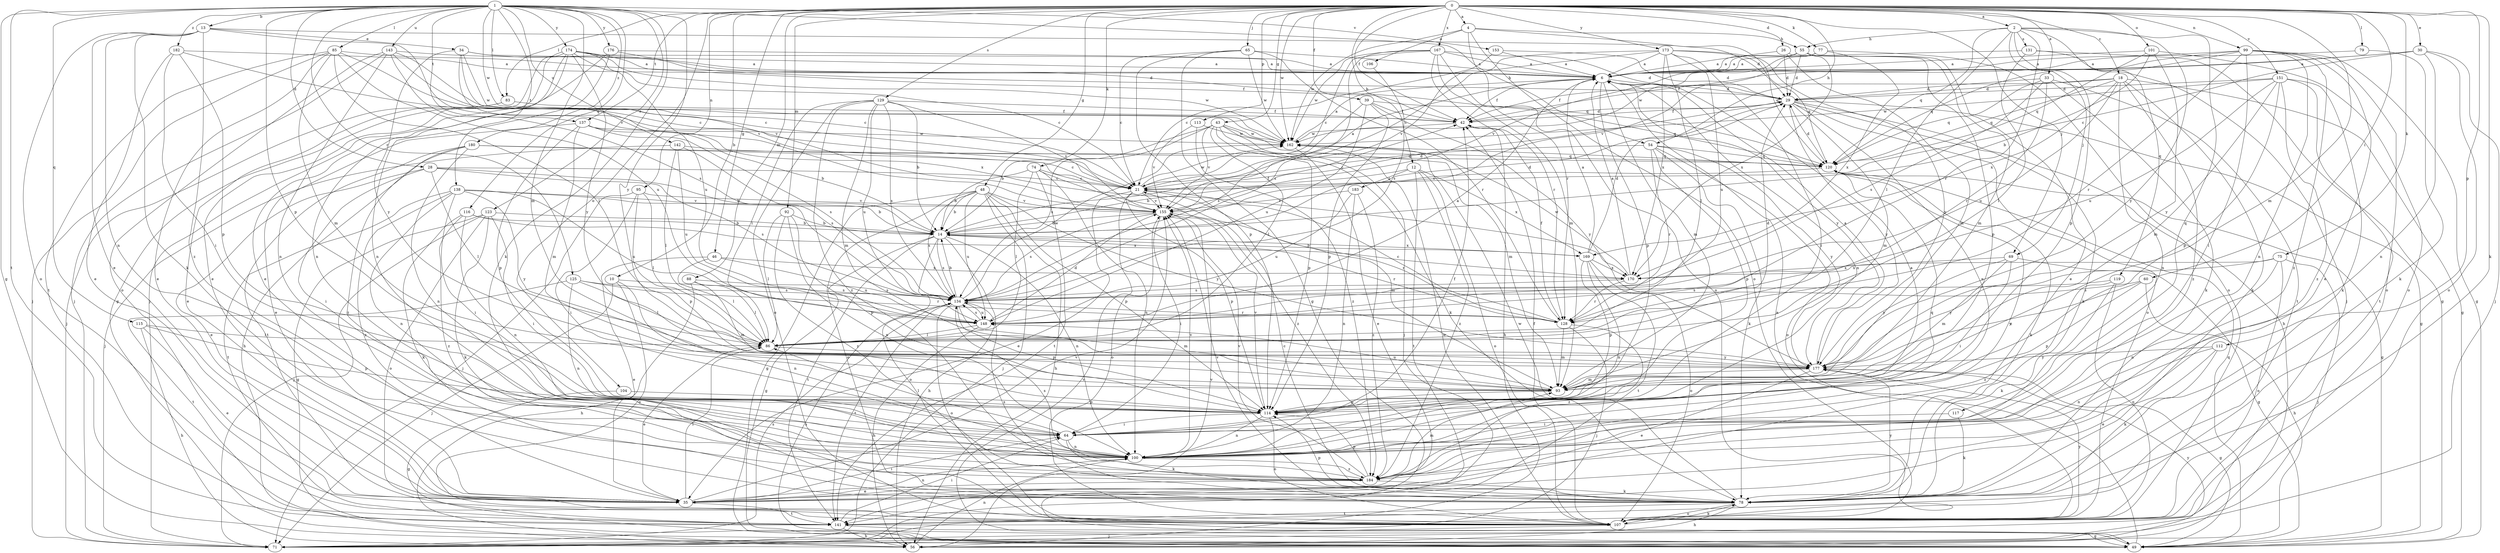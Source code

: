 strict digraph  {
0;
1;
2;
4;
6;
10;
12;
13;
14;
18;
21;
26;
28;
29;
30;
33;
34;
35;
39;
42;
43;
46;
48;
49;
54;
55;
56;
60;
64;
65;
69;
71;
74;
75;
77;
78;
79;
83;
85;
86;
88;
92;
93;
95;
99;
100;
101;
104;
106;
107;
112;
113;
114;
115;
116;
117;
119;
120;
123;
125;
128;
129;
131;
134;
137;
138;
141;
142;
143;
148;
151;
153;
155;
162;
167;
169;
170;
173;
174;
176;
177;
180;
182;
183;
184;
0 -> 2  [label=a];
0 -> 4  [label=a];
0 -> 10  [label=b];
0 -> 12  [label=b];
0 -> 18  [label=c];
0 -> 26  [label=d];
0 -> 30  [label=e];
0 -> 33  [label=e];
0 -> 39  [label=f];
0 -> 42  [label=f];
0 -> 43  [label=g];
0 -> 46  [label=g];
0 -> 48  [label=g];
0 -> 54  [label=h];
0 -> 60  [label=i];
0 -> 65  [label=j];
0 -> 69  [label=j];
0 -> 74  [label=k];
0 -> 75  [label=k];
0 -> 77  [label=k];
0 -> 78  [label=k];
0 -> 79  [label=l];
0 -> 83  [label=l];
0 -> 88  [label=m];
0 -> 92  [label=m];
0 -> 93  [label=m];
0 -> 95  [label=n];
0 -> 99  [label=n];
0 -> 101  [label=o];
0 -> 104  [label=o];
0 -> 112  [label=p];
0 -> 113  [label=p];
0 -> 129  [label=s];
0 -> 137  [label=t];
0 -> 151  [label=v];
0 -> 162  [label=w];
0 -> 167  [label=x];
0 -> 173  [label=y];
1 -> 13  [label=b];
1 -> 28  [label=d];
1 -> 49  [label=g];
1 -> 54  [label=h];
1 -> 78  [label=k];
1 -> 83  [label=l];
1 -> 85  [label=l];
1 -> 93  [label=m];
1 -> 114  [label=p];
1 -> 115  [label=q];
1 -> 116  [label=q];
1 -> 123  [label=r];
1 -> 125  [label=r];
1 -> 137  [label=t];
1 -> 138  [label=t];
1 -> 141  [label=t];
1 -> 142  [label=u];
1 -> 143  [label=u];
1 -> 153  [label=v];
1 -> 162  [label=w];
1 -> 174  [label=y];
1 -> 176  [label=y];
1 -> 177  [label=y];
1 -> 180  [label=z];
1 -> 182  [label=z];
2 -> 55  [label=h];
2 -> 69  [label=j];
2 -> 86  [label=l];
2 -> 114  [label=p];
2 -> 117  [label=q];
2 -> 119  [label=q];
2 -> 120  [label=q];
2 -> 128  [label=r];
2 -> 131  [label=s];
2 -> 177  [label=y];
4 -> 55  [label=h];
4 -> 106  [label=o];
4 -> 107  [label=o];
4 -> 120  [label=q];
4 -> 128  [label=r];
4 -> 162  [label=w];
6 -> 29  [label=d];
6 -> 42  [label=f];
6 -> 93  [label=m];
6 -> 100  [label=n];
6 -> 114  [label=p];
6 -> 177  [label=y];
10 -> 71  [label=j];
10 -> 100  [label=n];
10 -> 107  [label=o];
10 -> 134  [label=s];
12 -> 14  [label=b];
12 -> 107  [label=o];
12 -> 141  [label=t];
12 -> 169  [label=x];
12 -> 183  [label=z];
12 -> 184  [label=z];
13 -> 29  [label=d];
13 -> 34  [label=e];
13 -> 35  [label=e];
13 -> 78  [label=k];
13 -> 100  [label=n];
13 -> 107  [label=o];
13 -> 155  [label=v];
13 -> 184  [label=z];
14 -> 29  [label=d];
14 -> 42  [label=f];
14 -> 49  [label=g];
14 -> 56  [label=h];
14 -> 100  [label=n];
14 -> 107  [label=o];
14 -> 128  [label=r];
14 -> 134  [label=s];
14 -> 141  [label=t];
14 -> 169  [label=x];
18 -> 29  [label=d];
18 -> 42  [label=f];
18 -> 49  [label=g];
18 -> 78  [label=k];
18 -> 100  [label=n];
18 -> 120  [label=q];
18 -> 148  [label=u];
18 -> 169  [label=x];
18 -> 184  [label=z];
21 -> 6  [label=a];
21 -> 35  [label=e];
21 -> 93  [label=m];
21 -> 107  [label=o];
21 -> 114  [label=p];
21 -> 155  [label=v];
21 -> 162  [label=w];
26 -> 6  [label=a];
26 -> 29  [label=d];
26 -> 93  [label=m];
26 -> 114  [label=p];
28 -> 14  [label=b];
28 -> 21  [label=c];
28 -> 35  [label=e];
28 -> 64  [label=i];
28 -> 86  [label=l];
28 -> 134  [label=s];
29 -> 42  [label=f];
29 -> 49  [label=g];
29 -> 56  [label=h];
29 -> 78  [label=k];
29 -> 93  [label=m];
29 -> 100  [label=n];
29 -> 107  [label=o];
29 -> 177  [label=y];
30 -> 6  [label=a];
30 -> 21  [label=c];
30 -> 42  [label=f];
30 -> 71  [label=j];
30 -> 100  [label=n];
30 -> 107  [label=o];
33 -> 29  [label=d];
33 -> 78  [label=k];
33 -> 120  [label=q];
33 -> 128  [label=r];
33 -> 134  [label=s];
33 -> 141  [label=t];
34 -> 6  [label=a];
34 -> 29  [label=d];
34 -> 155  [label=v];
34 -> 162  [label=w];
34 -> 170  [label=x];
34 -> 177  [label=y];
35 -> 64  [label=i];
35 -> 86  [label=l];
35 -> 100  [label=n];
35 -> 141  [label=t];
35 -> 155  [label=v];
39 -> 42  [label=f];
39 -> 114  [label=p];
39 -> 120  [label=q];
39 -> 134  [label=s];
39 -> 148  [label=u];
39 -> 177  [label=y];
42 -> 29  [label=d];
42 -> 56  [label=h];
42 -> 162  [label=w];
43 -> 14  [label=b];
43 -> 71  [label=j];
43 -> 78  [label=k];
43 -> 86  [label=l];
43 -> 93  [label=m];
43 -> 114  [label=p];
43 -> 134  [label=s];
43 -> 155  [label=v];
43 -> 162  [label=w];
46 -> 35  [label=e];
46 -> 86  [label=l];
46 -> 148  [label=u];
46 -> 170  [label=x];
48 -> 14  [label=b];
48 -> 49  [label=g];
48 -> 56  [label=h];
48 -> 71  [label=j];
48 -> 107  [label=o];
48 -> 114  [label=p];
48 -> 134  [label=s];
48 -> 148  [label=u];
48 -> 155  [label=v];
48 -> 177  [label=y];
49 -> 6  [label=a];
49 -> 120  [label=q];
49 -> 134  [label=s];
49 -> 155  [label=v];
54 -> 21  [label=c];
54 -> 78  [label=k];
54 -> 107  [label=o];
54 -> 114  [label=p];
54 -> 120  [label=q];
54 -> 128  [label=r];
54 -> 177  [label=y];
55 -> 6  [label=a];
55 -> 29  [label=d];
55 -> 35  [label=e];
55 -> 93  [label=m];
55 -> 155  [label=v];
55 -> 170  [label=x];
56 -> 100  [label=n];
56 -> 155  [label=v];
56 -> 177  [label=y];
60 -> 56  [label=h];
60 -> 114  [label=p];
60 -> 134  [label=s];
60 -> 177  [label=y];
64 -> 42  [label=f];
64 -> 78  [label=k];
64 -> 86  [label=l];
64 -> 100  [label=n];
65 -> 6  [label=a];
65 -> 21  [label=c];
65 -> 49  [label=g];
65 -> 114  [label=p];
65 -> 128  [label=r];
65 -> 162  [label=w];
69 -> 49  [label=g];
69 -> 64  [label=i];
69 -> 93  [label=m];
69 -> 170  [label=x];
69 -> 177  [label=y];
71 -> 134  [label=s];
74 -> 14  [label=b];
74 -> 21  [label=c];
74 -> 86  [label=l];
74 -> 100  [label=n];
74 -> 141  [label=t];
74 -> 184  [label=z];
75 -> 71  [label=j];
75 -> 100  [label=n];
75 -> 107  [label=o];
75 -> 170  [label=x];
75 -> 177  [label=y];
77 -> 6  [label=a];
77 -> 107  [label=o];
77 -> 155  [label=v];
77 -> 170  [label=x];
78 -> 21  [label=c];
78 -> 56  [label=h];
78 -> 107  [label=o];
78 -> 114  [label=p];
78 -> 134  [label=s];
78 -> 141  [label=t];
78 -> 155  [label=v];
78 -> 162  [label=w];
78 -> 177  [label=y];
79 -> 6  [label=a];
79 -> 78  [label=k];
83 -> 35  [label=e];
83 -> 42  [label=f];
83 -> 71  [label=j];
85 -> 6  [label=a];
85 -> 21  [label=c];
85 -> 35  [label=e];
85 -> 71  [label=j];
85 -> 86  [label=l];
85 -> 93  [label=m];
85 -> 141  [label=t];
85 -> 148  [label=u];
86 -> 29  [label=d];
86 -> 35  [label=e];
86 -> 177  [label=y];
88 -> 56  [label=h];
88 -> 86  [label=l];
88 -> 93  [label=m];
88 -> 134  [label=s];
92 -> 14  [label=b];
92 -> 86  [label=l];
92 -> 100  [label=n];
92 -> 114  [label=p];
92 -> 184  [label=z];
93 -> 114  [label=p];
93 -> 148  [label=u];
95 -> 64  [label=i];
95 -> 71  [label=j];
95 -> 86  [label=l];
95 -> 114  [label=p];
95 -> 155  [label=v];
99 -> 6  [label=a];
99 -> 35  [label=e];
99 -> 49  [label=g];
99 -> 64  [label=i];
99 -> 100  [label=n];
99 -> 107  [label=o];
99 -> 120  [label=q];
99 -> 128  [label=r];
99 -> 162  [label=w];
99 -> 184  [label=z];
100 -> 6  [label=a];
100 -> 120  [label=q];
100 -> 155  [label=v];
100 -> 184  [label=z];
101 -> 6  [label=a];
101 -> 14  [label=b];
101 -> 107  [label=o];
101 -> 120  [label=q];
101 -> 177  [label=y];
104 -> 49  [label=g];
104 -> 114  [label=p];
106 -> 134  [label=s];
107 -> 42  [label=f];
107 -> 71  [label=j];
107 -> 78  [label=k];
107 -> 162  [label=w];
107 -> 177  [label=y];
112 -> 35  [label=e];
112 -> 78  [label=k];
112 -> 100  [label=n];
112 -> 177  [label=y];
113 -> 155  [label=v];
113 -> 162  [label=w];
113 -> 184  [label=z];
114 -> 64  [label=i];
114 -> 100  [label=n];
114 -> 107  [label=o];
114 -> 155  [label=v];
115 -> 35  [label=e];
115 -> 56  [label=h];
115 -> 86  [label=l];
115 -> 114  [label=p];
116 -> 14  [label=b];
116 -> 78  [label=k];
116 -> 100  [label=n];
116 -> 170  [label=x];
116 -> 184  [label=z];
117 -> 64  [label=i];
117 -> 78  [label=k];
119 -> 78  [label=k];
119 -> 107  [label=o];
119 -> 134  [label=s];
119 -> 184  [label=z];
120 -> 21  [label=c];
120 -> 29  [label=d];
120 -> 49  [label=g];
120 -> 78  [label=k];
120 -> 184  [label=z];
123 -> 14  [label=b];
123 -> 49  [label=g];
123 -> 64  [label=i];
123 -> 71  [label=j];
123 -> 78  [label=k];
123 -> 107  [label=o];
125 -> 86  [label=l];
125 -> 100  [label=n];
125 -> 128  [label=r];
125 -> 134  [label=s];
125 -> 141  [label=t];
128 -> 21  [label=c];
128 -> 42  [label=f];
128 -> 71  [label=j];
128 -> 93  [label=m];
128 -> 184  [label=z];
129 -> 14  [label=b];
129 -> 42  [label=f];
129 -> 86  [label=l];
129 -> 93  [label=m];
129 -> 107  [label=o];
129 -> 134  [label=s];
129 -> 148  [label=u];
129 -> 155  [label=v];
129 -> 184  [label=z];
131 -> 6  [label=a];
131 -> 49  [label=g];
131 -> 71  [label=j];
131 -> 86  [label=l];
134 -> 14  [label=b];
134 -> 93  [label=m];
134 -> 107  [label=o];
134 -> 114  [label=p];
134 -> 128  [label=r];
134 -> 141  [label=t];
134 -> 148  [label=u];
134 -> 162  [label=w];
137 -> 14  [label=b];
137 -> 35  [label=e];
137 -> 93  [label=m];
137 -> 114  [label=p];
137 -> 134  [label=s];
137 -> 162  [label=w];
138 -> 14  [label=b];
138 -> 64  [label=i];
138 -> 100  [label=n];
138 -> 141  [label=t];
138 -> 148  [label=u];
138 -> 155  [label=v];
138 -> 177  [label=y];
138 -> 184  [label=z];
141 -> 49  [label=g];
141 -> 56  [label=h];
141 -> 64  [label=i];
142 -> 71  [label=j];
142 -> 86  [label=l];
142 -> 120  [label=q];
142 -> 134  [label=s];
142 -> 148  [label=u];
143 -> 6  [label=a];
143 -> 21  [label=c];
143 -> 71  [label=j];
143 -> 100  [label=n];
143 -> 107  [label=o];
143 -> 134  [label=s];
143 -> 155  [label=v];
148 -> 6  [label=a];
148 -> 56  [label=h];
148 -> 86  [label=l];
148 -> 134  [label=s];
148 -> 155  [label=d];
151 -> 29  [label=d];
151 -> 78  [label=k];
151 -> 93  [label=m];
151 -> 114  [label=p];
151 -> 141  [label=t];
151 -> 148  [label=u];
151 -> 162  [label=w];
151 -> 184  [label=z];
153 -> 6  [label=a];
153 -> 21  [label=c];
153 -> 29  [label=d];
155 -> 14  [label=b];
155 -> 29  [label=d];
155 -> 64  [label=i];
155 -> 128  [label=r];
155 -> 134  [label=s];
162 -> 6  [label=a];
162 -> 35  [label=e];
162 -> 120  [label=q];
167 -> 6  [label=a];
167 -> 21  [label=c];
167 -> 29  [label=d];
167 -> 93  [label=m];
167 -> 107  [label=o];
167 -> 128  [label=r];
167 -> 134  [label=s];
167 -> 162  [label=w];
169 -> 6  [label=a];
169 -> 14  [label=b];
169 -> 29  [label=d];
169 -> 100  [label=n];
169 -> 107  [label=o];
169 -> 114  [label=p];
169 -> 141  [label=t];
169 -> 170  [label=x];
170 -> 6  [label=a];
170 -> 128  [label=r];
170 -> 134  [label=s];
170 -> 162  [label=w];
173 -> 6  [label=a];
173 -> 21  [label=c];
173 -> 64  [label=i];
173 -> 86  [label=l];
173 -> 120  [label=q];
173 -> 148  [label=u];
173 -> 155  [label=v];
173 -> 170  [label=x];
173 -> 177  [label=y];
174 -> 6  [label=a];
174 -> 21  [label=c];
174 -> 35  [label=e];
174 -> 42  [label=f];
174 -> 49  [label=g];
174 -> 71  [label=j];
174 -> 100  [label=n];
174 -> 148  [label=u];
174 -> 162  [label=w];
174 -> 177  [label=y];
176 -> 6  [label=a];
176 -> 35  [label=e];
176 -> 100  [label=n];
176 -> 120  [label=q];
177 -> 6  [label=a];
177 -> 35  [label=e];
177 -> 49  [label=g];
177 -> 93  [label=m];
180 -> 21  [label=c];
180 -> 56  [label=h];
180 -> 100  [label=n];
180 -> 120  [label=q];
180 -> 141  [label=t];
180 -> 184  [label=z];
182 -> 6  [label=a];
182 -> 21  [label=c];
182 -> 35  [label=e];
182 -> 64  [label=i];
182 -> 114  [label=p];
183 -> 100  [label=n];
183 -> 148  [label=u];
183 -> 155  [label=v];
183 -> 184  [label=z];
184 -> 35  [label=e];
184 -> 78  [label=k];
184 -> 93  [label=m];
184 -> 114  [label=p];
184 -> 134  [label=s];
184 -> 155  [label=v];
}
